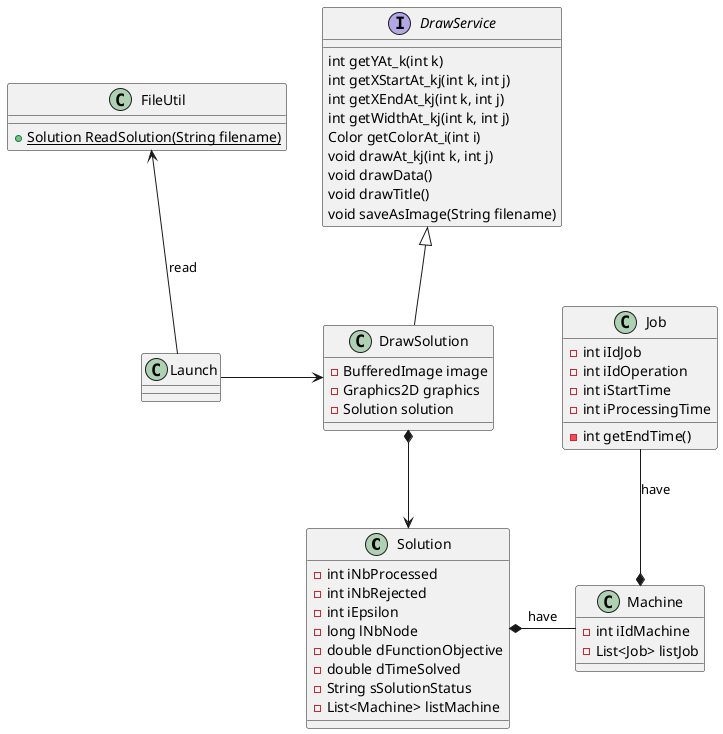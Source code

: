 @startuml

class Solution{
    -int iNbProcessed
    -int iNbRejected
    -int iEpsilon
    -long lNbNode
    -double dFunctionObjective
    -double dTimeSolved
    -String sSolutionStatus
    - List<Machine> listMachine
}


class Machine{
    -int iIdMachine
    -List<Job> listJob
}

class Job{
    -int iIdJob
    -int iIdOperation
    -int iStartTime
    -int iProcessingTime
    -int getEndTime()
}

interface DrawService{
    int getYAt_k(int k)
    int getXStartAt_kj(int k, int j)
    int getXEndAt_kj(int k, int j)
    int getWidthAt_kj(int k, int j)
    Color getColorAt_i(int i)
    void drawAt_kj(int k, int j)
    void drawData()
    void drawTitle()
    void saveAsImage(String filename)
}

class FileUtil{
    +{static} Solution ReadSolution(String filename)
}

class DrawSolution{
    -BufferedImage image
    -Graphics2D graphics
    -Solution solution
}

class Launch{
}

Solution *-r- Machine:have
Machine *-u- Job:have
DrawService <|-- DrawSolution
DrawSolution *--> Solution
Launch -u-> FileUtil:read
Launch -r-> DrawSolution
@enduml